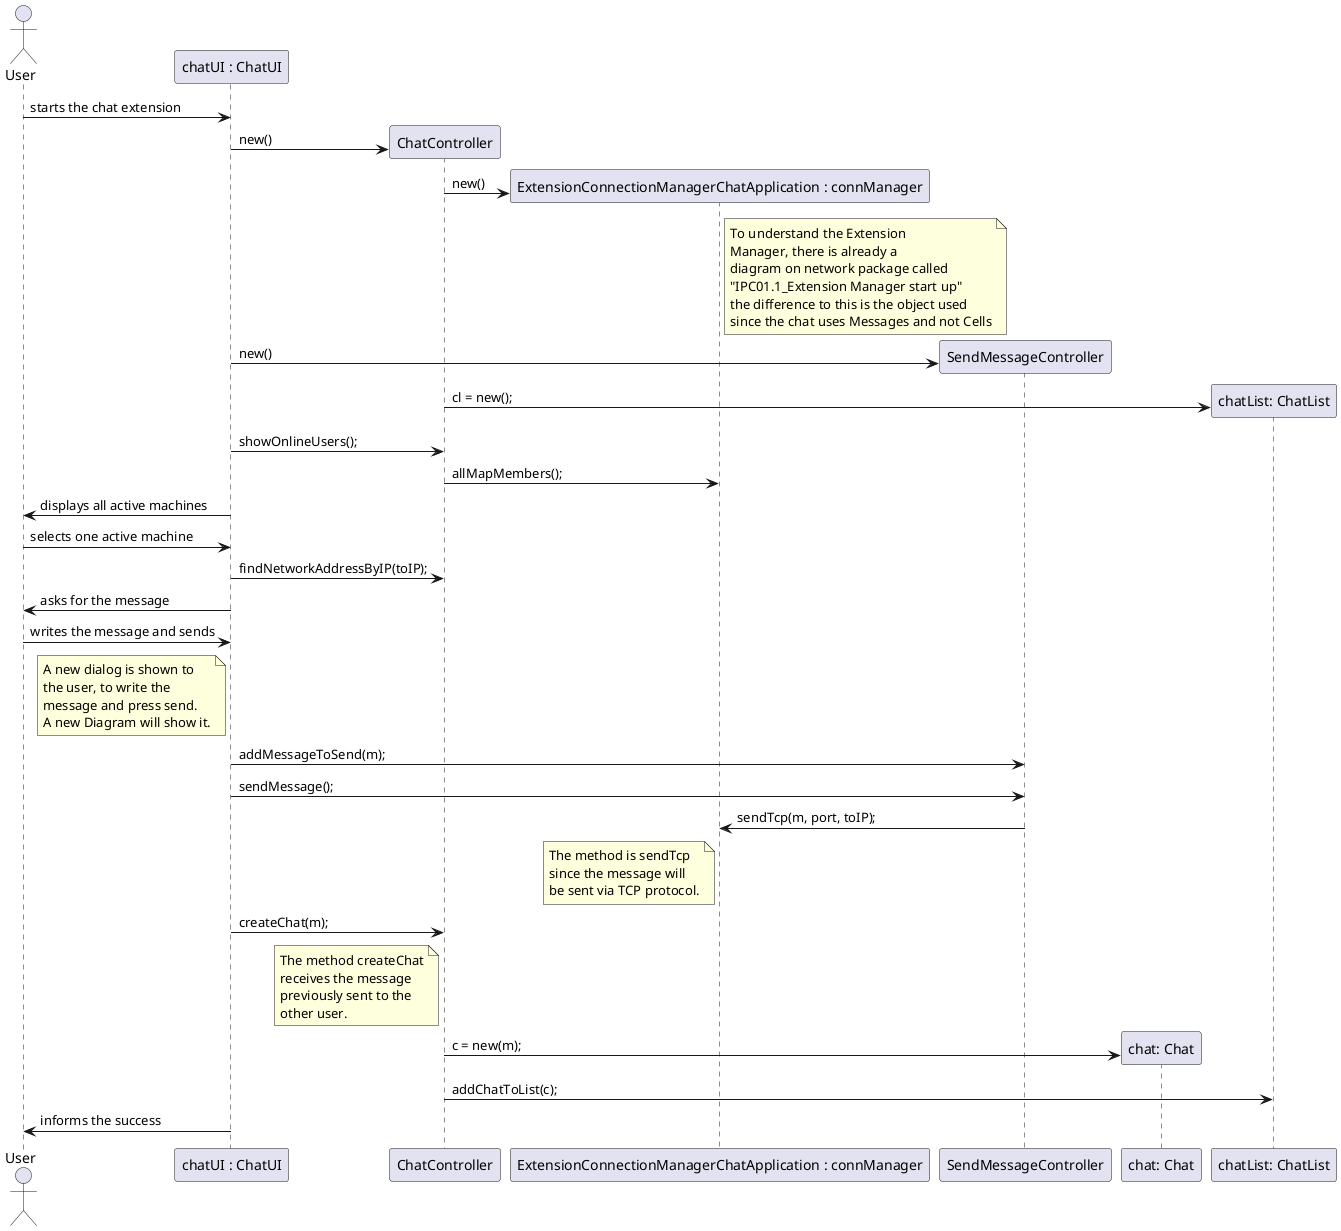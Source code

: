 @startuml ipc_05_1_design2.png
    actor User as u
    participant "chatUI : ChatUI" as ui
    participant "ChatController" as ctrl
    participant "ExtensionConnectionManagerChatApplication : connManager" as connManager
    participant "SendMessageController" as messageCtrl
    participant "chat: Chat" as chat
    participant "chatList: ChatList" as chatList

    u -> ui : starts the chat extension
    create ctrl
    ui -> ctrl : new()
    
    create connManager
    ctrl -> connManager : new()
    note right of connManager
        To understand the Extension
        Manager, there is already a
        diagram on network package called
        "IPC01.1_Extension Manager start up"
        the difference to this is the object used
        since the chat uses Messages and not Cells
    end note
    
    create messageCtrl
    ui -> messageCtrl : new()
   
    create chatList
    ctrl -> chatList : cl = new();
	
    ui -> ctrl : showOnlineUsers();
    ctrl -> connManager : allMapMembers();
    ui -> u : displays all active machines
	
    u -> ui : selects one active machine
    ui -> ctrl : findNetworkAddressByIP(toIP);

    ui -> u : asks for the message

    u -> ui : writes the message and sends
    note left of ui
        A new dialog is shown to
        the user, to write the
        message and press send.
        A new Diagram will show it.
    end note

    ui -> messageCtrl : addMessageToSend(m);
    ui -> messageCtrl : sendMessage();
    messageCtrl -> connManager : sendTcp(m, port, toIP);
    
    note left of connManager
        The method is sendTcp
        since the message will
        be sent via TCP protocol.
    end note

    ui->ctrl : createChat(m);
    note left of ctrl
        The method createChat
        receives the message
        previously sent to the
        other user.
    end note

    create chat
    ctrl -> chat : c = new(m);
    ctrl -> chatList: addChatToList(c);

    ui -> u : informs the success

@enduml